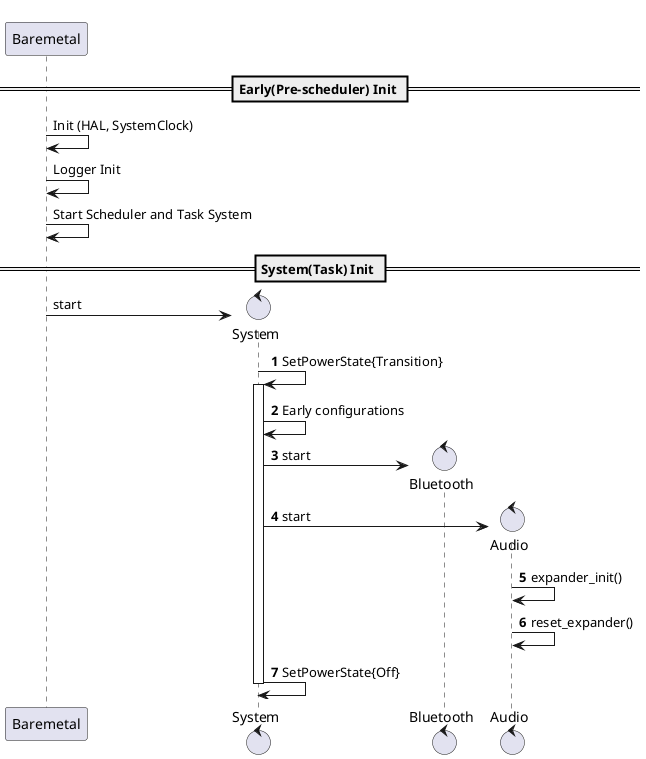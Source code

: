 @startuml
'https://plantuml.com/sequence-diagram

== Early(Pre-scheduler) Init ==

Baremetal -> Baremetal : Init (HAL, SystemClock)
Baremetal -> Baremetal : Logger Init

Baremetal -> Baremetal : Start Scheduler and Task System

control System as System
control Bluetooth as Bluetooth
control Audio as Audio


== System(Task) Init ==

Baremetal -> System ** : start

autonumber

System -> System : SetPowerState{Transition}
activate System

System -> System : Early configurations

System -> Bluetooth ** : start
System -> Audio ** : start

Audio -> Audio : expander_init()

Audio -> Audio : reset_expander()

System -> System : SetPowerState{Off}
deactivate System


@enduml
